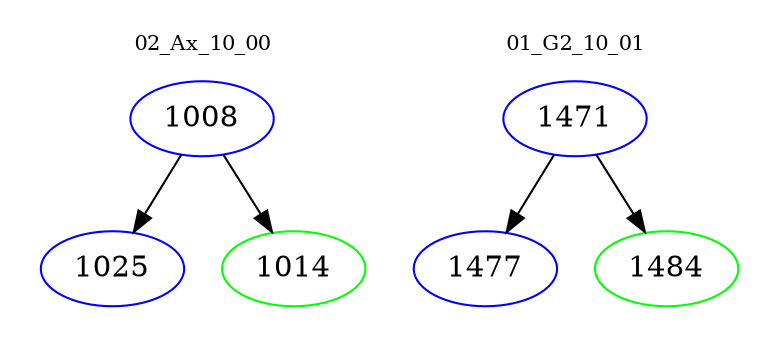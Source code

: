 digraph{
subgraph cluster_0 {
color = white
label = "02_Ax_10_00";
fontsize=10;
T0_1008 [label="1008", color="blue"]
T0_1008 -> T0_1025 [color="black"]
T0_1025 [label="1025", color="blue"]
T0_1008 -> T0_1014 [color="black"]
T0_1014 [label="1014", color="green"]
}
subgraph cluster_1 {
color = white
label = "01_G2_10_01";
fontsize=10;
T1_1471 [label="1471", color="blue"]
T1_1471 -> T1_1477 [color="black"]
T1_1477 [label="1477", color="blue"]
T1_1471 -> T1_1484 [color="black"]
T1_1484 [label="1484", color="green"]
}
}
